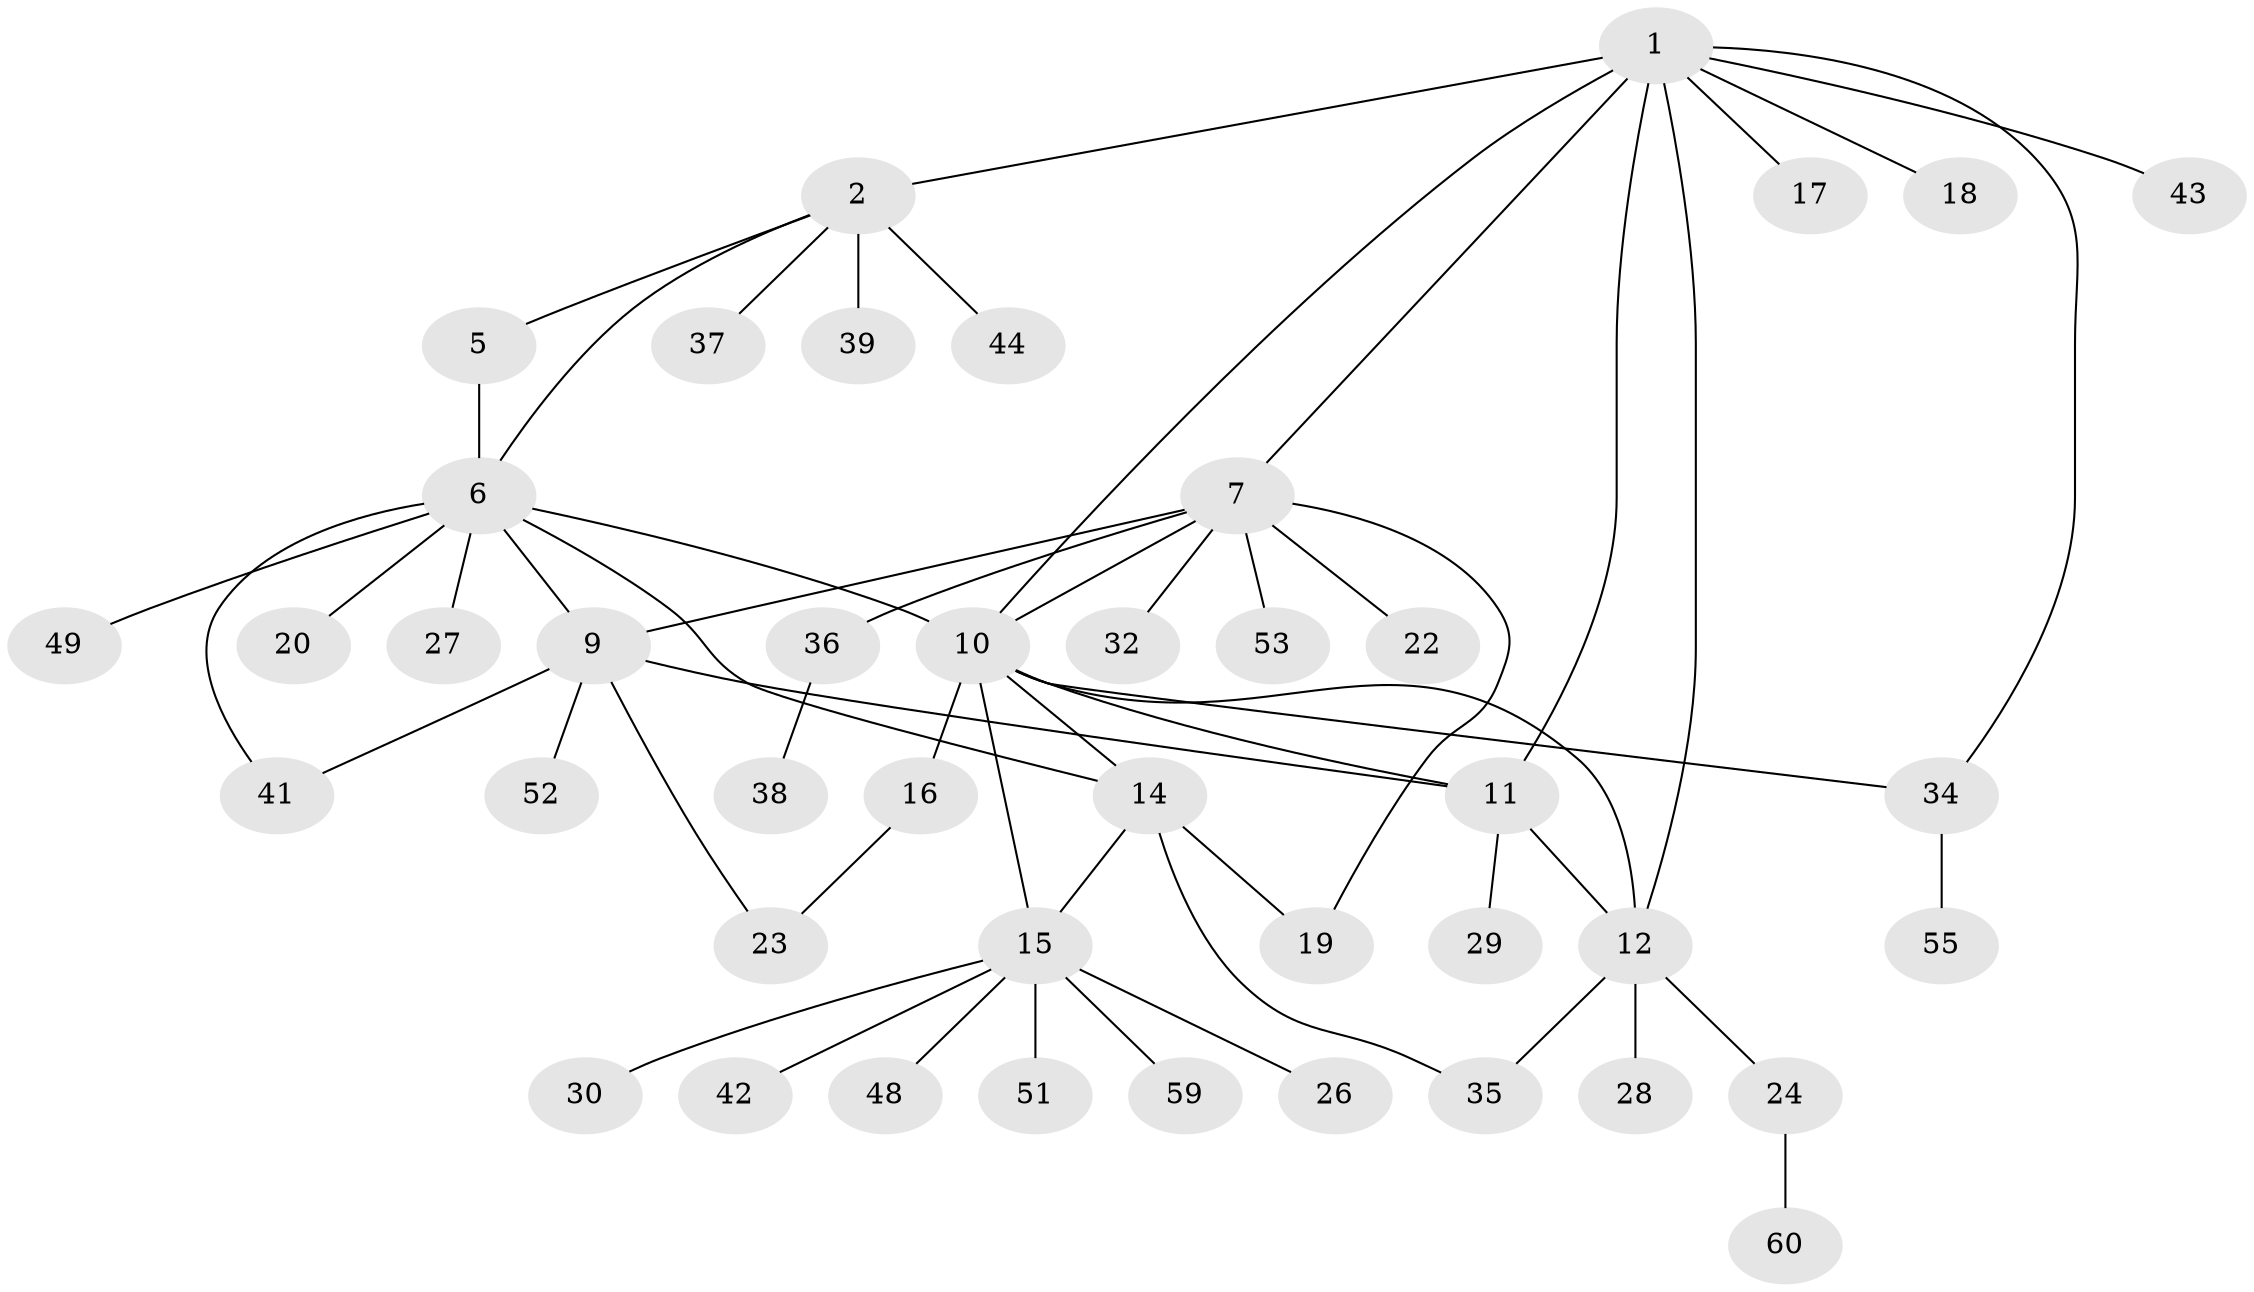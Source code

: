 // original degree distribution, {2: 0.21875, 5: 0.03125, 10: 0.015625, 4: 0.046875, 3: 0.0625, 9: 0.03125, 6: 0.0625, 7: 0.03125, 1: 0.5}
// Generated by graph-tools (version 1.1) at 2025/42/03/06/25 10:42:12]
// undirected, 43 vertices, 57 edges
graph export_dot {
graph [start="1"]
  node [color=gray90,style=filled];
  1 [super="+3"];
  2 [super="+4"];
  5 [super="+64"];
  6 [super="+33"];
  7 [super="+8"];
  9 [super="+47"];
  10 [super="+13"];
  11 [super="+31"];
  12 [super="+40"];
  14 [super="+50"];
  15 [super="+54"];
  16 [super="+63"];
  17;
  18;
  19 [super="+56"];
  20 [super="+21"];
  22 [super="+57"];
  23;
  24 [super="+25"];
  26;
  27;
  28;
  29 [super="+58"];
  30;
  32;
  34 [super="+61"];
  35 [super="+62"];
  36 [super="+45"];
  37;
  38;
  39;
  41;
  42;
  43 [super="+46"];
  44;
  48;
  49;
  51;
  52;
  53;
  55;
  59;
  60;
  1 -- 2 [weight=2];
  1 -- 34;
  1 -- 7;
  1 -- 10;
  1 -- 11;
  1 -- 43;
  1 -- 17;
  1 -- 18;
  1 -- 12;
  2 -- 39;
  2 -- 44;
  2 -- 5;
  2 -- 37;
  2 -- 6;
  5 -- 6;
  6 -- 9;
  6 -- 10;
  6 -- 14;
  6 -- 20;
  6 -- 27;
  6 -- 41;
  6 -- 49;
  7 -- 9 [weight=2];
  7 -- 19;
  7 -- 32;
  7 -- 36;
  7 -- 10;
  7 -- 53;
  7 -- 22;
  9 -- 11;
  9 -- 23;
  9 -- 41;
  9 -- 52;
  10 -- 11;
  10 -- 12;
  10 -- 16;
  10 -- 34;
  10 -- 14;
  10 -- 15;
  11 -- 12;
  11 -- 29;
  12 -- 24;
  12 -- 28;
  12 -- 35;
  14 -- 15;
  14 -- 35;
  14 -- 19;
  15 -- 26;
  15 -- 30;
  15 -- 42;
  15 -- 48;
  15 -- 51;
  15 -- 59;
  16 -- 23;
  24 -- 60;
  34 -- 55;
  36 -- 38;
}
